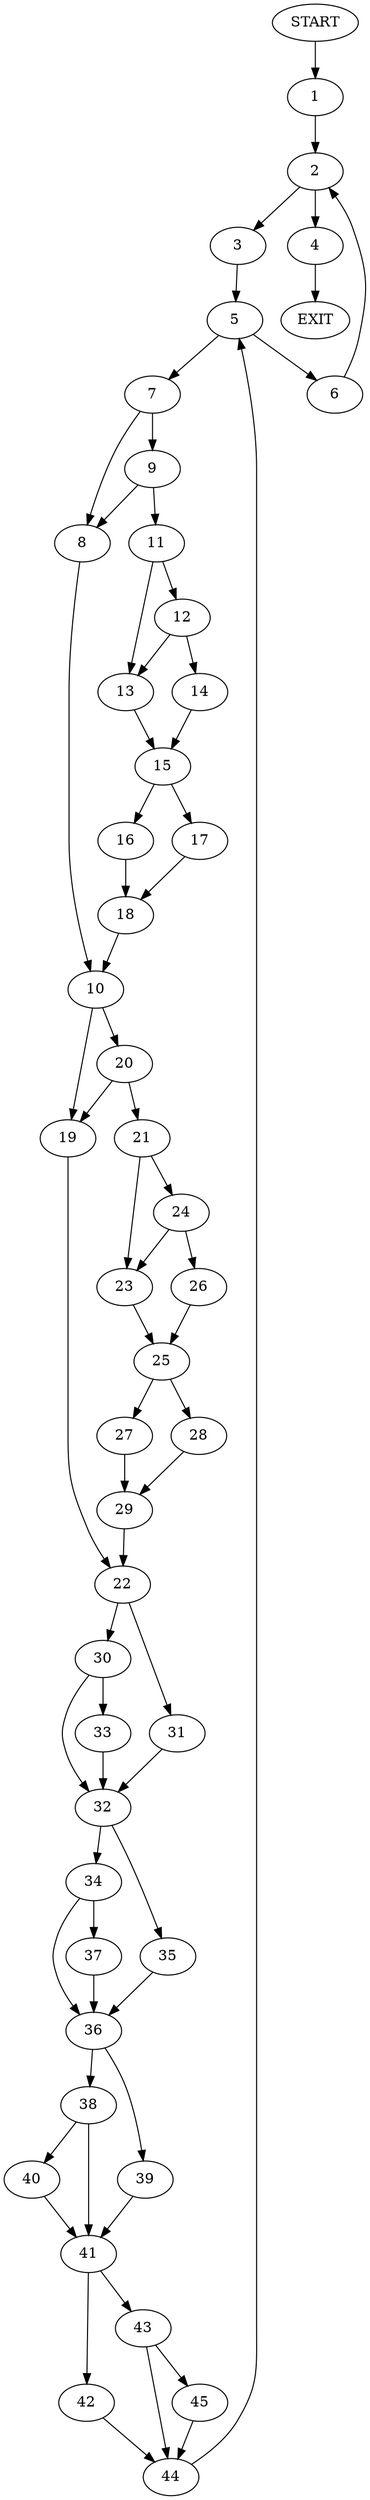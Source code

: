 digraph {
0 [label="START"]
46 [label="EXIT"]
0 -> 1
1 -> 2
2 -> 3
2 -> 4
3 -> 5
4 -> 46
5 -> 6
5 -> 7
6 -> 2
7 -> 8
7 -> 9
8 -> 10
9 -> 8
9 -> 11
11 -> 12
11 -> 13
12 -> 13
12 -> 14
13 -> 15
14 -> 15
15 -> 16
15 -> 17
17 -> 18
16 -> 18
18 -> 10
10 -> 19
10 -> 20
20 -> 19
20 -> 21
19 -> 22
21 -> 23
21 -> 24
23 -> 25
24 -> 26
24 -> 23
26 -> 25
25 -> 27
25 -> 28
27 -> 29
28 -> 29
29 -> 22
22 -> 30
22 -> 31
31 -> 32
30 -> 32
30 -> 33
32 -> 34
32 -> 35
33 -> 32
34 -> 36
34 -> 37
35 -> 36
36 -> 38
36 -> 39
37 -> 36
38 -> 40
38 -> 41
39 -> 41
41 -> 42
41 -> 43
40 -> 41
42 -> 44
43 -> 45
43 -> 44
44 -> 5
45 -> 44
}

